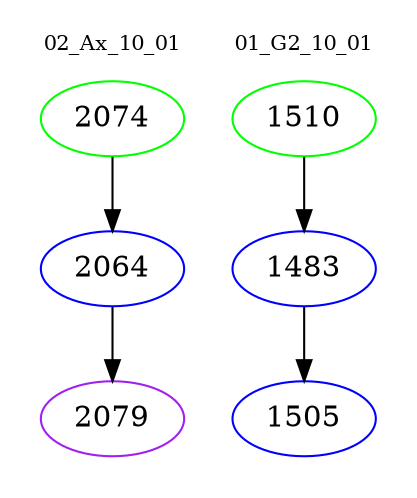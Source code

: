 digraph{
subgraph cluster_0 {
color = white
label = "02_Ax_10_01";
fontsize=10;
T0_2074 [label="2074", color="green"]
T0_2074 -> T0_2064 [color="black"]
T0_2064 [label="2064", color="blue"]
T0_2064 -> T0_2079 [color="black"]
T0_2079 [label="2079", color="purple"]
}
subgraph cluster_1 {
color = white
label = "01_G2_10_01";
fontsize=10;
T1_1510 [label="1510", color="green"]
T1_1510 -> T1_1483 [color="black"]
T1_1483 [label="1483", color="blue"]
T1_1483 -> T1_1505 [color="black"]
T1_1505 [label="1505", color="blue"]
}
}
